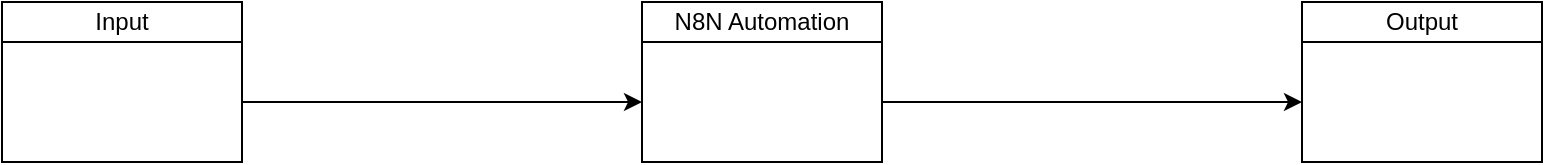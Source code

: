 <mxfile version="27.0.9">
  <diagram name="Page-1" id="zEp_HXgDI0q-kbtI1OcQ">
    <mxGraphModel dx="1665" dy="777" grid="1" gridSize="10" guides="1" tooltips="1" connect="1" arrows="1" fold="1" page="1" pageScale="1" pageWidth="850" pageHeight="1100" math="0" shadow="0">
      <root>
        <mxCell id="0" />
        <mxCell id="1" parent="0" />
        <mxCell id="MbLNILye3q72oUf1cYj1-7" value="" style="group" vertex="1" connectable="0" parent="1">
          <mxGeometry x="360" y="50" width="120" height="80" as="geometry" />
        </mxCell>
        <mxCell id="MbLNILye3q72oUf1cYj1-2" value="N8N Automation" style="rounded=0;whiteSpace=wrap;html=1;" vertex="1" parent="MbLNILye3q72oUf1cYj1-7">
          <mxGeometry width="120" height="20" as="geometry" />
        </mxCell>
        <mxCell id="MbLNILye3q72oUf1cYj1-5" value="" style="rounded=0;whiteSpace=wrap;html=1;" vertex="1" parent="MbLNILye3q72oUf1cYj1-7">
          <mxGeometry y="20" width="120" height="60" as="geometry" />
        </mxCell>
        <mxCell id="MbLNILye3q72oUf1cYj1-8" value="" style="group" vertex="1" connectable="0" parent="1">
          <mxGeometry x="690" y="50" width="120" height="80" as="geometry" />
        </mxCell>
        <mxCell id="MbLNILye3q72oUf1cYj1-3" value="Output" style="rounded=0;whiteSpace=wrap;html=1;" vertex="1" parent="MbLNILye3q72oUf1cYj1-8">
          <mxGeometry width="120" height="20" as="geometry" />
        </mxCell>
        <mxCell id="MbLNILye3q72oUf1cYj1-6" value="" style="rounded=0;whiteSpace=wrap;html=1;" vertex="1" parent="MbLNILye3q72oUf1cYj1-8">
          <mxGeometry y="20" width="120" height="60" as="geometry" />
        </mxCell>
        <mxCell id="MbLNILye3q72oUf1cYj1-9" value="" style="group" vertex="1" connectable="0" parent="1">
          <mxGeometry x="40" y="50" width="120" height="80" as="geometry" />
        </mxCell>
        <mxCell id="MbLNILye3q72oUf1cYj1-1" value="Input" style="rounded=0;whiteSpace=wrap;html=1;" vertex="1" parent="MbLNILye3q72oUf1cYj1-9">
          <mxGeometry width="120" height="20" as="geometry" />
        </mxCell>
        <mxCell id="MbLNILye3q72oUf1cYj1-4" value="" style="rounded=0;whiteSpace=wrap;html=1;" vertex="1" parent="MbLNILye3q72oUf1cYj1-9">
          <mxGeometry y="20" width="120" height="60" as="geometry" />
        </mxCell>
        <mxCell id="MbLNILye3q72oUf1cYj1-10" style="edgeStyle=orthogonalEdgeStyle;rounded=0;orthogonalLoop=1;jettySize=auto;html=1;entryX=0;entryY=0.5;entryDx=0;entryDy=0;" edge="1" parent="1" source="MbLNILye3q72oUf1cYj1-4" target="MbLNILye3q72oUf1cYj1-5">
          <mxGeometry relative="1" as="geometry" />
        </mxCell>
        <mxCell id="MbLNILye3q72oUf1cYj1-11" style="edgeStyle=orthogonalEdgeStyle;rounded=0;orthogonalLoop=1;jettySize=auto;html=1;entryX=0;entryY=0.5;entryDx=0;entryDy=0;" edge="1" parent="1" source="MbLNILye3q72oUf1cYj1-5" target="MbLNILye3q72oUf1cYj1-6">
          <mxGeometry relative="1" as="geometry" />
        </mxCell>
      </root>
    </mxGraphModel>
  </diagram>
</mxfile>
